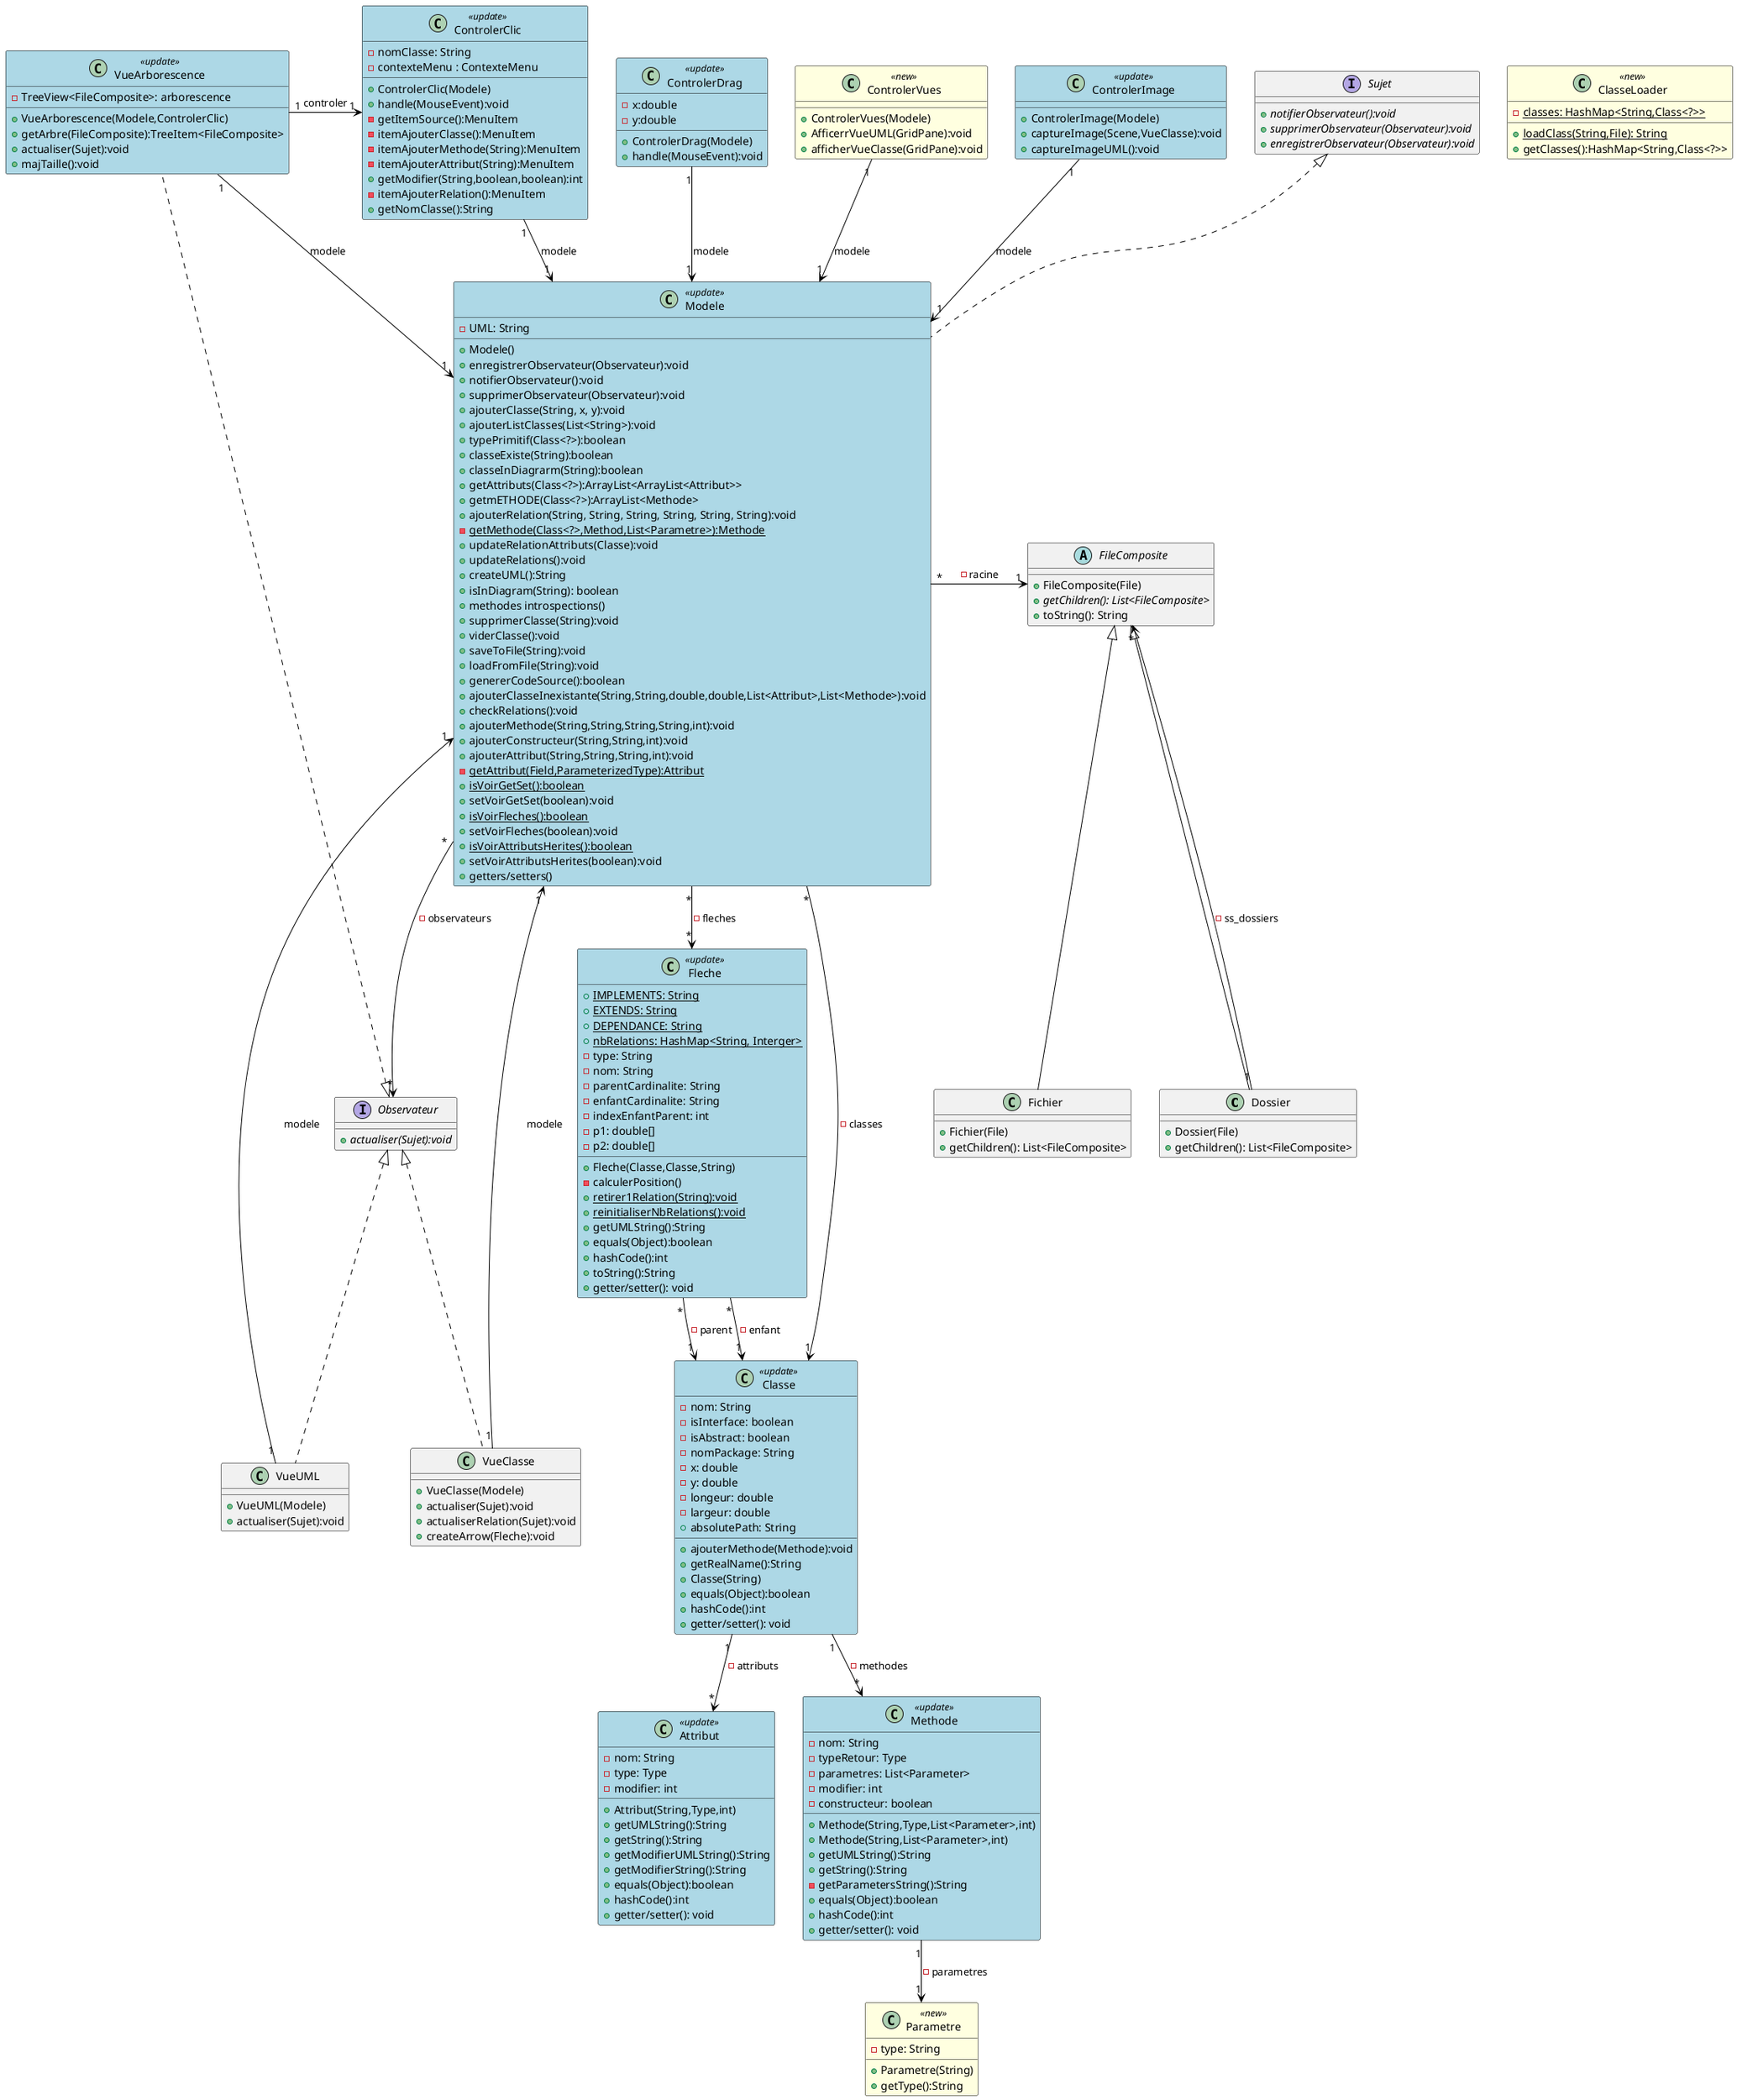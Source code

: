 @startuml
skinparam class {
    BackgroundColor<<new>> LightYellow
    BackgroundColor<<update>> LightBlue
    BorderColor Black
    ArrowColor Black
}

class Dossier extends FileComposite {
    +Dossier(File)
    +getChildren(): List<FileComposite>
}

class Fichier extends FileComposite {
    +Fichier(File)
    +getChildren(): List<FileComposite>
}

abstract class FileComposite {
    +FileComposite(File)
    {abstract}+ getChildren(): List<FileComposite>
    +toString(): String
}

class VueArborescence <<update>> implements Observateur{
    -TreeView<FileComposite>: arborescence
    +VueArborescence(Modele,ControlerClic)
    +getArbre(FileComposite):TreeItem<FileComposite>
    +actualiser(Sujet):void
    +majTaille():void
}

class Attribut <<update>>{
    -nom: String
    -type: Type
    -modifier: int
    +Attribut(String,Type,int)
    +getUMLString():String
    +getString():String
    +getModifierUMLString():String
    +getModifierString():String
    +equals(Object):boolean
    +hashCode():int
    +getter/setter(): void
}

class Classe <<update>>{
    -nom: String
    -isInterface: boolean
    -isAbstract: boolean
    -nomPackage: String
    -x: double
    -y: double
    -longeur: double
    -largeur: double
    +ajouterMethode(Methode):void
    +getRealName():String
    +absolutePath: String
    +Classe(String)
    +equals(Object):boolean
    +hashCode():int
    +getter/setter(): void
}

class ClasseLoader <<new>>{
    -classes: HashMap<String,Class<?>> {static}
    +loadClass(String,File): String {static}
    +getClasses():HashMap<String,Class<?>>
}

class Methode <<update>>{
    -nom: String
    -typeRetour: Type
    -parametres: List<Parameter>
    -modifier: int
    -constructeur: boolean
    +Methode(String,Type,List<Parameter>,int)
    +Methode(String,List<Parameter>,int)
    +getUMLString():String
    +getString():String
    -getParametersString():String
    +equals(Object):boolean
    +hashCode():int
    +getter/setter(): void
}

class Parametre <<new>>{
    -type: String
    +Parametre(String)
    +getType():String
}

class Fleche <<update>>{
    +{static} IMPLEMENTS: String
    +{static} EXTENDS: String
    +{static} DEPENDANCE: String
    +{static} nbRelations: HashMap<String, Interger>
    -type: String
    -nom: String
    -parentCardinalite: String
    -enfantCardinalite: String
    -indexEnfantParent: int
    -p1: double[]
    -p2: double[]
    +Fleche(Classe,Classe,String)
    -calculerPosition()
    +{static} retirer1Relation(String):void
    +{static} reinitialiserNbRelations():void
    +getUMLString():String
    +equals(Object):boolean
    +hashCode():int
    +toString():String
    +getter/setter(): void
}

class VueClasse implements Observateur {
    +VueClasse(Modele)
    +actualiser(Sujet):void
    +actualiserRelation(Sujet):void
    +createArrow(Fleche):void
}

class ControlerClic <<update>>{
    -nomClasse: String
    -contexteMenu : ContexteMenu
    +ControlerClic(Modele)
    +handle(MouseEvent):void
    -getItemSource():MenuItem
    -itemAjouterClasse():MenuItem
    -itemAjouterMethode(String):MenuItem
    -itemAjouterAttribut(String):MenuItem
    +getModifier(String,boolean,boolean):int
    -itemAjouterRelation():MenuItem
    +getNomClasse():String
}

class ControlerDrag <<update>>{
    -x:double
    -y:double
    +ControlerDrag(Modele)
    +handle(MouseEvent):void
}

class ControlerVues <<new>>{
    +ControlerVues(Modele)
    +AfficerrVueUML(GridPane):void
    +afficherVueClasse(GridPane):void
}

class ControlerImage <<update>>{
    +ControlerImage(Modele)
    +captureImage(Scene,VueClasse):void
    +captureImageUML():void
}

class Modele <<update>> implements Sujet{
    -UML: String
    +Modele()
    +enregistrerObservateur(Observateur):void
    +notifierObservateur():void
    +supprimerObservateur(Observateur):void
    +ajouterClasse(String, x, y):void
    +ajouterListClasses(List<String>):void
    +typePrimitif(Class<?>):boolean
    +classeExiste(String):boolean
    +classeInDiagrarm(String):boolean
    +getAttributs(Class<?>):ArrayList<ArrayList<Attribut>>
    +getmETHODE(Class<?>):ArrayList<Methode>
    +ajouterRelation(String, String, String, String, String, String):void
    -{static}getMethode(Class<?>,Method,List<Parametre>):Methode
    +updateRelationAttributs(Classe):void
    +updateRelations():void
    +createUML():String
    +isInDiagram(String): boolean
    +methodes introspections()
    +supprimerClasse(String):void
    +viderClasse():void
    +saveToFile(String):void
    +loadFromFile(String):void
    +genererCodeSource():boolean
    +ajouterClasseInexistante(String,String,double,double,List<Attribut>,List<Methode>):void
    +checkRelations():void
    +ajouterMethode(String,String,String,String,int):void
    +ajouterConstructeur(String,String,int):void
    +ajouterAttribut(String,String,String,int):void
    -{static}getAttribut(Field,ParameterizedType):Attribut
    +{static}isVoirGetSet():boolean
    +setVoirGetSet(boolean):void
    +{static}isVoirFleches():boolean
    +setVoirFleches(boolean):void
    +{static}isVoirAttributsHerites():boolean
    +setVoirAttributsHerites(boolean):void
    +getters/setters()
}

interface Observateur {
    +{abstract} actualiser(Sujet):void
}

interface Sujet {
    +{abstract} notifierObservateur():void
    +{abstract} supprimerObservateur(Observateur):void
    +{abstract} enregistrerObservateur(Observateur):void
}

class VueUML implements Observateur{
    +VueUML(Modele)
    +actualiser(Sujet):void
}


Dossier "1" --> "*" FileComposite: -ss_dossiers

VueArborescence "1" -> "1" Modele : modele
VueArborescence "1" -> "1" ControlerClic : controler

Classe "1" --> "*" Attribut: -attributs
Classe "1" --> "*" Methode: -methodes

Methode "1" --> "1" Parametre: -parametres

Fleche "*" --> "1" Classe: -parent
Fleche "*" --> "1" Classe: -enfant

VueClasse "1" -> "1" Modele : modele

ControlerClic "1" --> "1" Modele : modele

ControlerDrag "1" --> "1" Modele : modele

ControlerVues "1" --> "1" Modele : modele

ControlerImage "1" --> "1" Modele : modele

VueUML "1" -> "1" Modele : modele

Modele "*" -> "1" Classe : -classes
Modele "*" -> "1" FileComposite : -racine
Modele "*" --> "*" Observateur : -observateurs
Modele "*" --> "*" Fleche : -fleches

@enduml
